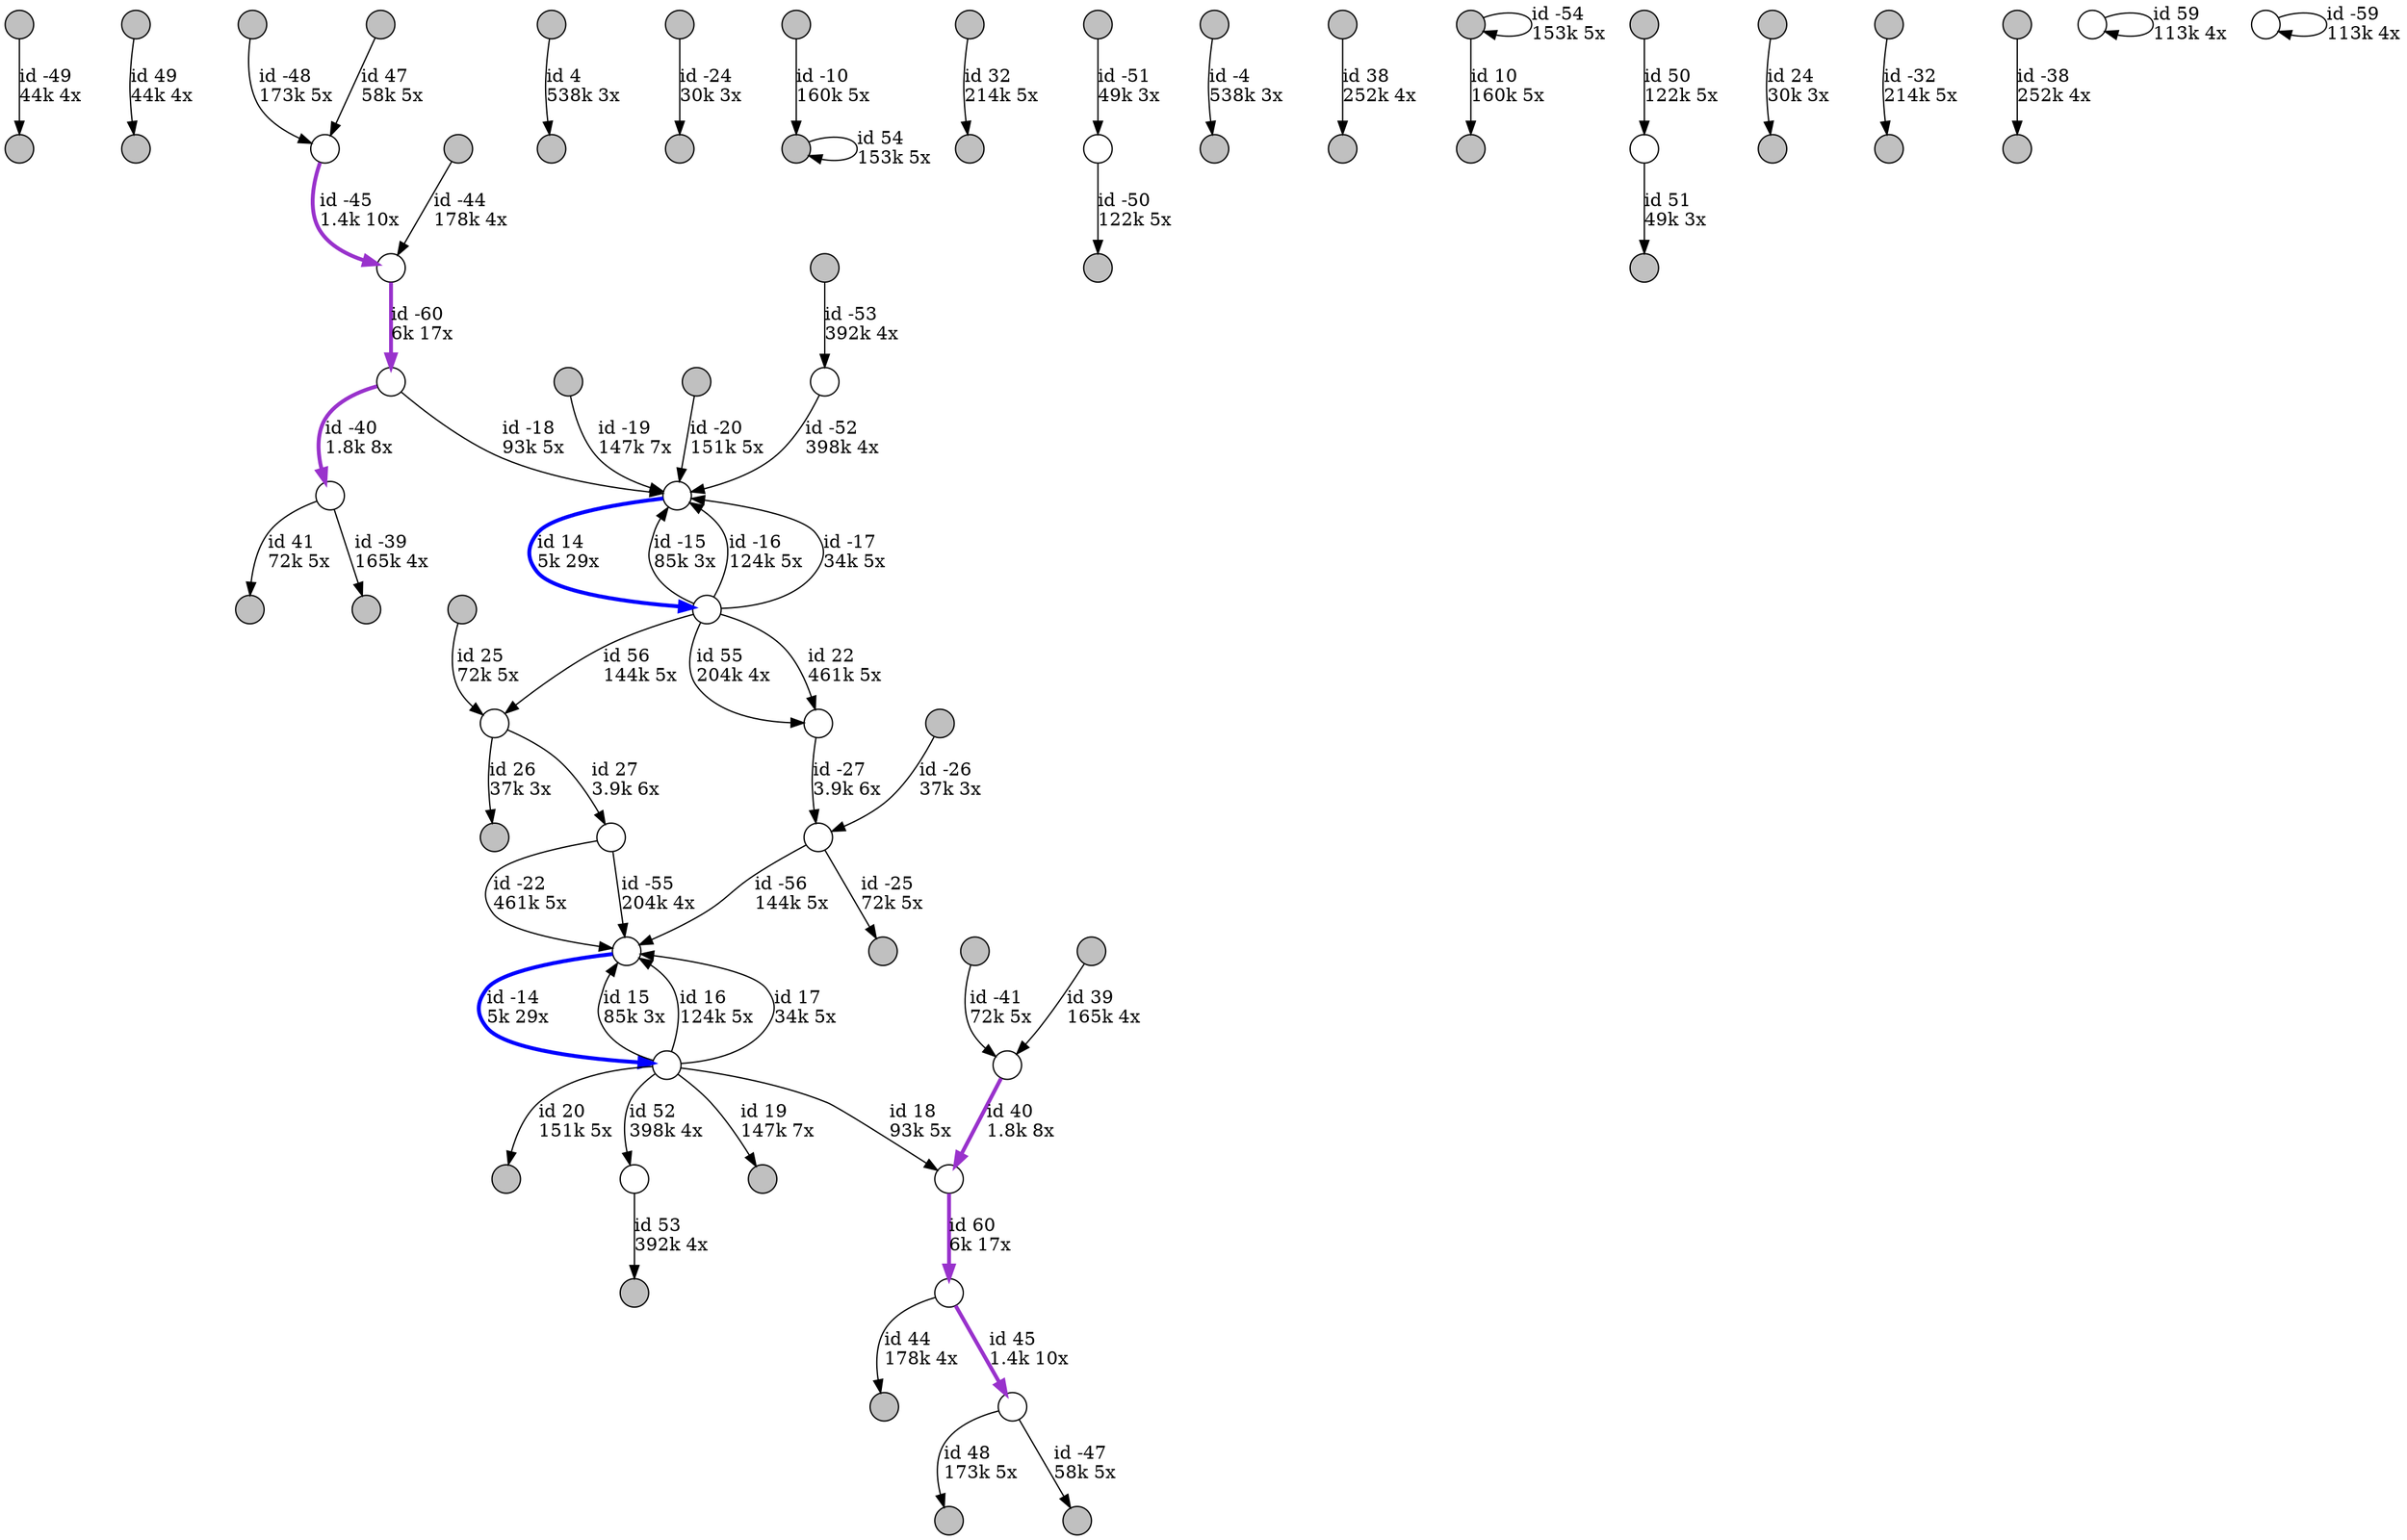 digraph {
nodesep = 0.5;
node [shape = circle, label = "", height = 0.3];
"0" [style = "filled", fillcolor = "grey"];
"1" [style = "filled", fillcolor = "grey"];
"2" [style = "filled", fillcolor = "grey"];
"3" [style = "filled", fillcolor = "grey"];
"4" [style = "filled", fillcolor = "grey"];
"5" [style = "filled", fillcolor = "grey"];
"6" [style = "filled", fillcolor = "grey"];
"7" [style = "filled", fillcolor = "grey"];
"8" [style = "filled", fillcolor = "grey"];
"9" [style = "filled", fillcolor = "grey"];
"10" [style = "filled", fillcolor = "grey"];
"11" [style = "filled", fillcolor = "grey"];
"12" [style = "filled", fillcolor = "grey"];
"13" [style = "filled", fillcolor = "grey"];
"14" [style = "filled", fillcolor = "grey"];
"15" [style = "filled", fillcolor = "grey"];
"16" [style = "filled", fillcolor = "grey"];
"17" [style = "filled", fillcolor = "grey"];
"18" [style = "filled", fillcolor = "grey"];
"19" [style = "filled", fillcolor = "grey"];
"20" [style = "filled", fillcolor = "grey"];
"21" [style = "filled", fillcolor = "grey"];
"22" [style = "filled", fillcolor = "grey"];
"23" [style = "filled", fillcolor = "grey"];
"24" [style = "filled", fillcolor = "grey"];
"25" [style = "filled", fillcolor = "grey"];
"26" [style = "filled", fillcolor = "grey"];
"27" [style = "filled", fillcolor = "grey"];
"28" [style = "filled", fillcolor = "grey"];
"29" [style = "filled", fillcolor = "grey"];
"30" [style = "filled", fillcolor = "grey"];
"31" [style = "filled", fillcolor = "grey"];
"32" [style = "filled", fillcolor = "grey"];
"33" [style = "filled", fillcolor = "grey"];
"34" [style = "filled", fillcolor = "grey"];
"35" [style = "filled", fillcolor = "grey"];
"36" [style = "filled", fillcolor = "grey"];
"37" [style = "filled", fillcolor = "grey"];
"38" [style = "filled", fillcolor = "grey"];
"39" [style = "filled", fillcolor = "grey"];
"40" [style = "filled", fillcolor = "grey"];
"41" [style = "filled", fillcolor = "grey"];
"42" [style = "filled", fillcolor = "grey"];
"43" [style = "filled", fillcolor = "grey"];
"44" [style = "filled", fillcolor = "grey"];
"45" [style = "filled", fillcolor = "grey"];
"46" [style = "filled", fillcolor = "grey"];
"47" [style = "filled", fillcolor = "grey"];
"23" -> "9" [label = "id 4\l538k 3x", color = "black"] ;
"20" -> "19" [label = "id -4\l538k 3x", color = "black"] ;
"24" -> "30" [label = "id 10\l160k 5x", color = "black"] ;
"44" -> "15" [label = "id -10\l160k 5x", color = "black"] ;
"49" -> "48" [label = "id 14\l5k 29x", color = "blue" , penwidth = 3] ;
"51" -> "50" [label = "id -14\l5k 29x", color = "blue" , penwidth = 3] ;
"50" -> "51" [label = "id 15\l85k 3x", color = "black"] ;
"48" -> "49" [label = "id -15\l85k 3x", color = "black"] ;
"50" -> "51" [label = "id 16\l124k 5x", color = "black"] ;
"48" -> "49" [label = "id -16\l124k 5x", color = "black"] ;
"50" -> "51" [label = "id 17\l34k 5x", color = "black"] ;
"48" -> "49" [label = "id -17\l34k 5x", color = "black"] ;
"50" -> "52" [label = "id 18\l93k 5x", color = "black"] ;
"53" -> "49" [label = "id -18\l93k 5x", color = "black"] ;
"50" -> "34" [label = "id 19\l147k 7x", color = "black"] ;
"35" -> "49" [label = "id -19\l147k 7x", color = "black"] ;
"50" -> "47" [label = "id 20\l151k 5x", color = "black"] ;
"46" -> "49" [label = "id -20\l151k 5x", color = "black"] ;
"48" -> "54" [label = "id 22\l461k 5x", color = "black"] ;
"55" -> "51" [label = "id -22\l461k 5x", color = "black"] ;
"38" -> "28" [label = "id 24\l30k 3x", color = "black"] ;
"18" -> "13" [label = "id -24\l30k 3x", color = "black"] ;
"11" -> "56" [label = "id 25\l72k 5x", color = "black"] ;
"57" -> "22" [label = "id -25\l72k 5x", color = "black"] ;
"56" -> "10" [label = "id 26\l37k 3x", color = "black"] ;
"12" -> "57" [label = "id -26\l37k 3x", color = "black"] ;
"56" -> "55" [label = "id 27\l3.9k 6x", color = "black"] ;
"54" -> "57" [label = "id -27\l3.9k 6x", color = "black"] ;
"16" -> "31" [label = "id 32\l214k 5x", color = "black"] ;
"32" -> "33" [label = "id -32\l214k 5x", color = "black"] ;
"29" -> "21" [label = "id 38\l252k 4x", color = "black"] ;
"39" -> "40" [label = "id -38\l252k 4x", color = "black"] ;
"41" -> "58" [label = "id 39\l165k 4x", color = "black"] ;
"59" -> "43" [label = "id -39\l165k 4x", color = "black"] ;
"58" -> "52" [label = "id 40\l1.8k 8x", color = "darkorchid" , penwidth = 3] ;
"53" -> "59" [label = "id -40\l1.8k 8x", color = "darkorchid" , penwidth = 3] ;
"59" -> "6" [label = "id 41\l72k 5x", color = "black"] ;
"7" -> "58" [label = "id -41\l72k 5x", color = "black"] ;
"60" -> "25" [label = "id 44\l178k 4x", color = "black"] ;
"45" -> "61" [label = "id -44\l178k 4x", color = "black"] ;
"60" -> "62" [label = "id 45\l1.4k 10x", color = "darkorchid" , penwidth = 3] ;
"63" -> "61" [label = "id -45\l1.4k 10x", color = "darkorchid" , penwidth = 3] ;
"42" -> "63" [label = "id 47\l58k 5x", color = "black"] ;
"62" -> "8" [label = "id -47\l58k 5x", color = "black"] ;
"62" -> "5" [label = "id 48\l173k 5x", color = "black"] ;
"4" -> "63" [label = "id -48\l173k 5x", color = "black"] ;
"3" -> "2" [label = "id 49\l44k 4x", color = "black"] ;
"1" -> "0" [label = "id -49\l44k 4x", color = "black"] ;
"37" -> "64" [label = "id 50\l122k 5x", color = "black"] ;
"65" -> "36" [label = "id -50\l122k 5x", color = "black"] ;
"64" -> "27" [label = "id 51\l49k 3x", color = "black"] ;
"17" -> "65" [label = "id -51\l49k 3x", color = "black"] ;
"50" -> "66" [label = "id 52\l398k 4x", color = "black"] ;
"67" -> "49" [label = "id -52\l398k 4x", color = "black"] ;
"66" -> "26" [label = "id 53\l392k 4x", color = "black"] ;
"14" -> "67" [label = "id -53\l392k 4x", color = "black"] ;
"15" -> "15" [label = "id 54\l153k 5x", color = "black"] ;
"24" -> "24" [label = "id -54\l153k 5x", color = "black"] ;
"48" -> "54" [label = "id 55\l204k 4x", color = "black"] ;
"55" -> "51" [label = "id -55\l204k 4x", color = "black"] ;
"48" -> "56" [label = "id 56\l144k 5x", color = "black"] ;
"57" -> "51" [label = "id -56\l144k 5x", color = "black"] ;
"68" -> "68" [label = "id 59\l113k 4x", color = "black"] ;
"69" -> "69" [label = "id -59\l113k 4x", color = "black"] ;
"52" -> "60" [label = "id 60\l6k 17x", color = "darkorchid" , penwidth = 3] ;
"61" -> "53" [label = "id -60\l6k 17x", color = "darkorchid" , penwidth = 3] ;
}
